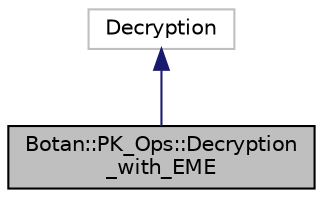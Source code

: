 digraph "Botan::PK_Ops::Decryption_with_EME"
{
  edge [fontname="Helvetica",fontsize="10",labelfontname="Helvetica",labelfontsize="10"];
  node [fontname="Helvetica",fontsize="10",shape=record];
  Node0 [label="Botan::PK_Ops::Decryption\l_with_EME",height=0.2,width=0.4,color="black", fillcolor="grey75", style="filled", fontcolor="black"];
  Node1 -> Node0 [dir="back",color="midnightblue",fontsize="10",style="solid",fontname="Helvetica"];
  Node1 [label="Decryption",height=0.2,width=0.4,color="grey75", fillcolor="white", style="filled"];
}
